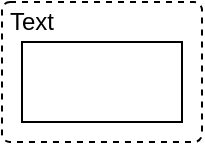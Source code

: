 <mxfile version="20.8.16" type="device"><diagram id="tFx8NVUHpEqBDBRQr2UT" name="Page-1"><mxGraphModel dx="1036" dy="623" grid="1" gridSize="10" guides="1" tooltips="1" connect="1" arrows="1" fold="1" page="1" pageScale="1" pageWidth="850" pageHeight="1100" math="0" shadow="0"><root><mxCell id="0"/><mxCell id="1" parent="0"/><mxCell id="s9tLqinfn0IwJTN6Mwgx-2" value="Text" style="rounded=1;whiteSpace=wrap;html=1;absoluteArcSize=1;arcSize=8;container=1;collapsible=0;recursiveResize=0;dashed=1;align=left;verticalAlign=top;spacing=0;spacingLeft=4;spacingTop=-2;spacingBottom=0;" vertex="1" parent="1"><mxGeometry x="270" y="100" width="100" height="70" as="geometry"/></mxCell><mxCell id="s9tLqinfn0IwJTN6Mwgx-1" value="" style="rounded=0;whiteSpace=wrap;html=1;spacingBottom=0;spacingLeft=4;" vertex="1" parent="s9tLqinfn0IwJTN6Mwgx-2"><mxGeometry x="10" y="20" width="80" height="40" as="geometry"/></mxCell></root></mxGraphModel></diagram></mxfile>